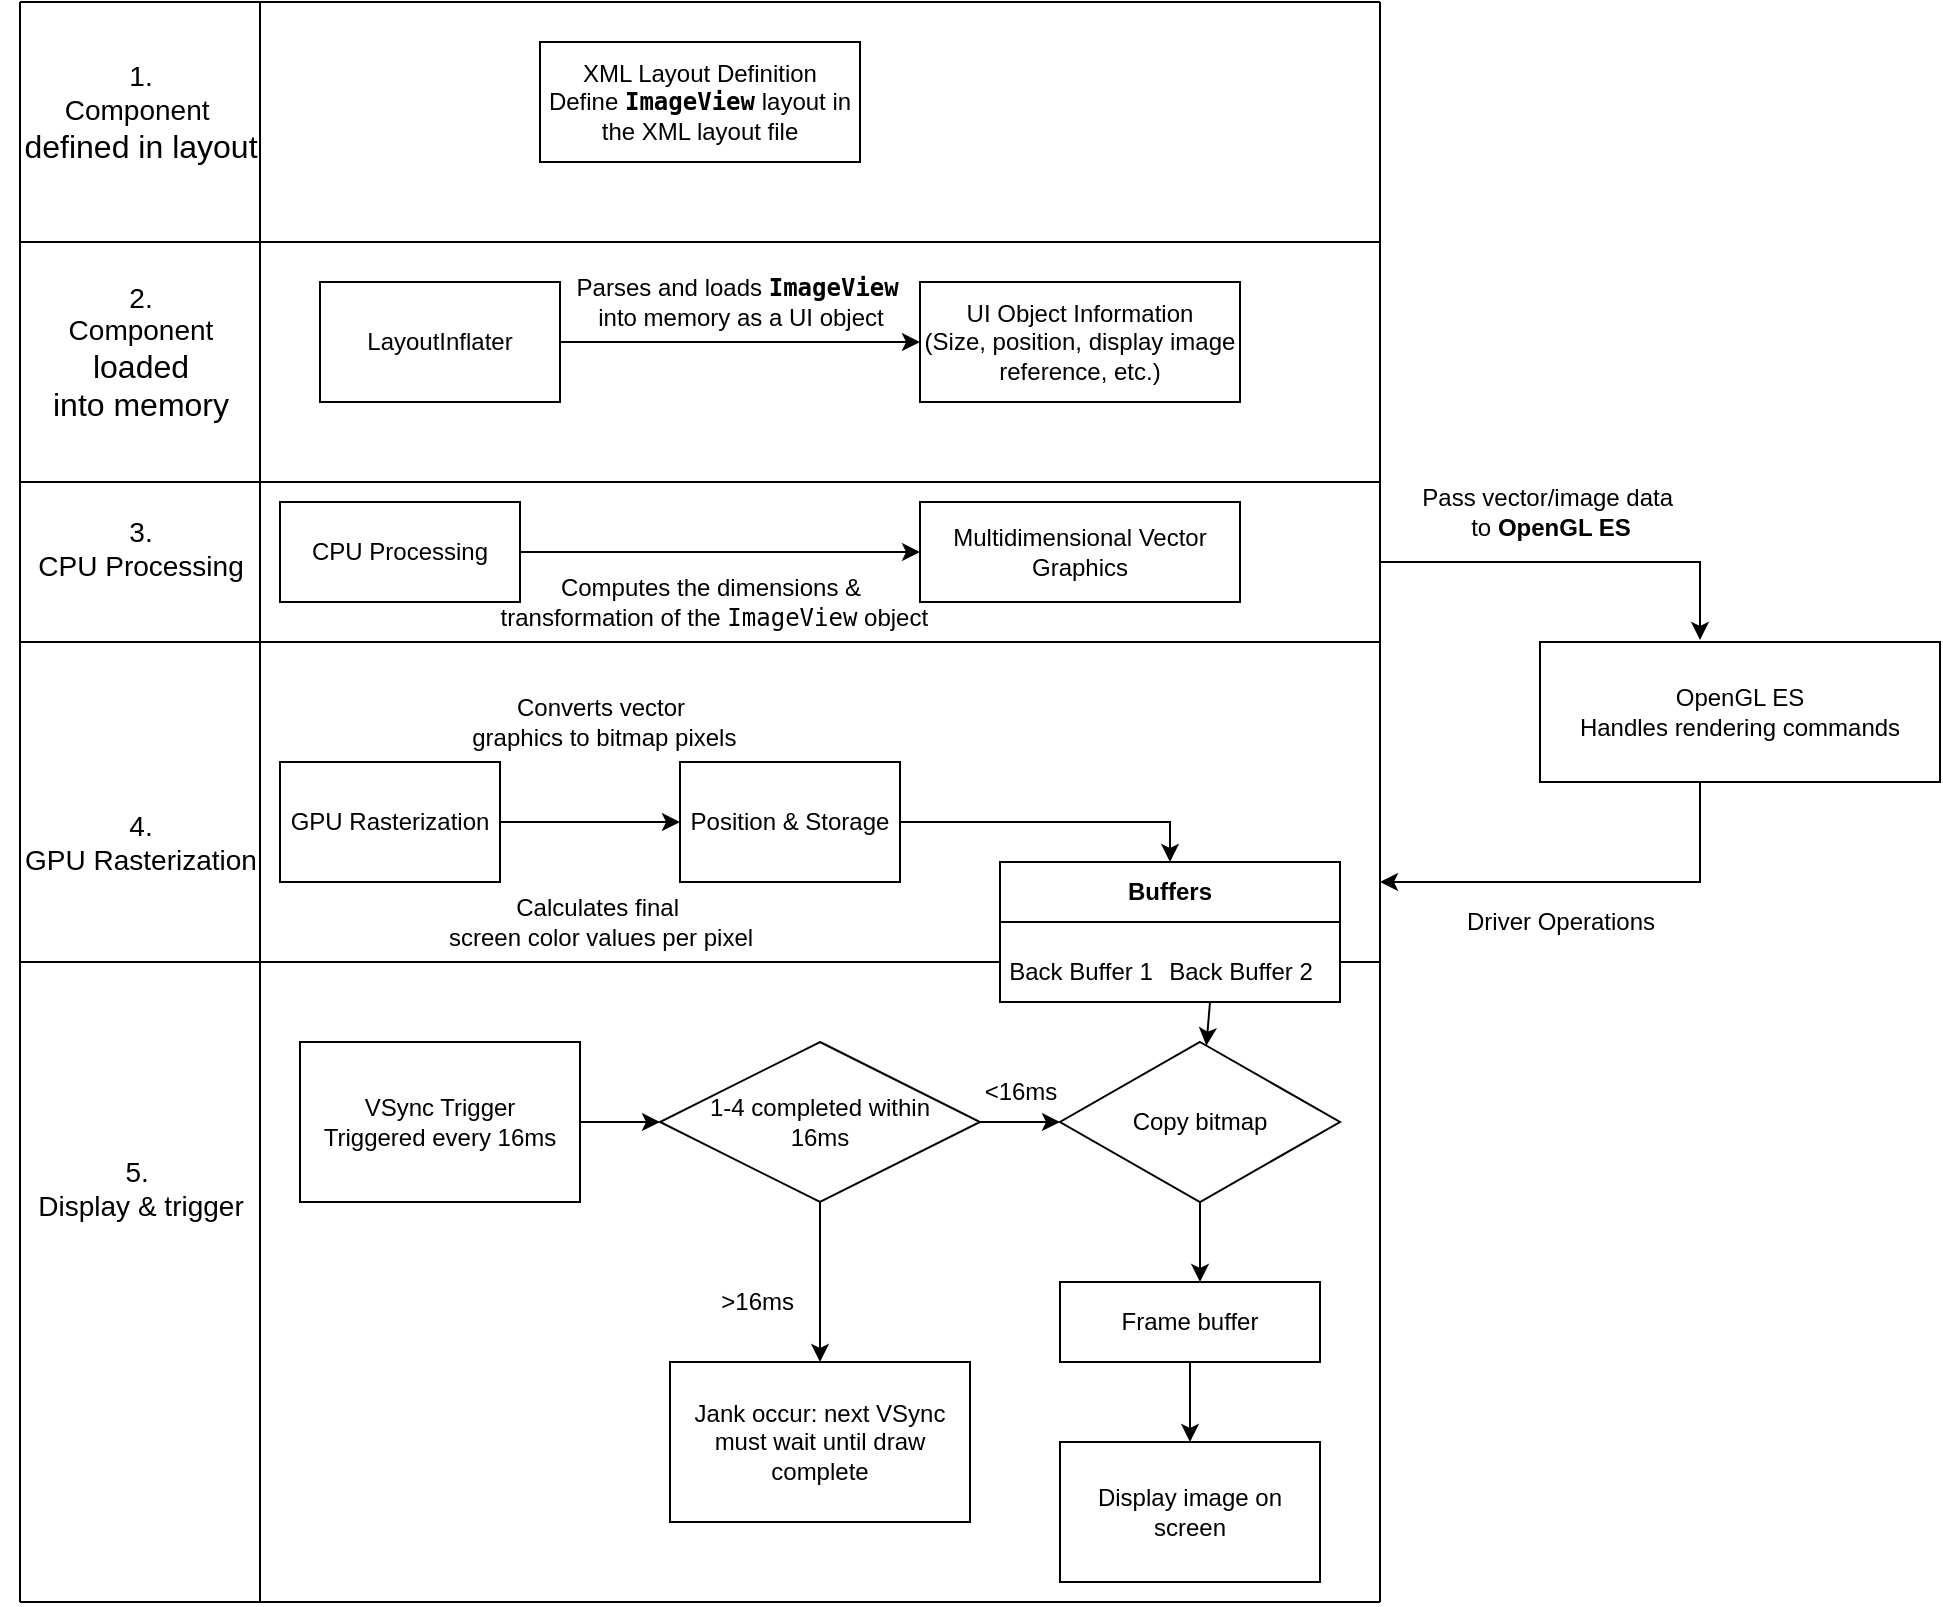 <mxfile version="28.0.7">
  <diagram name="Page-1" id="8dRpa8fh3zOO52OvsyGu">
    <mxGraphModel dx="2062" dy="723" grid="1" gridSize="10" guides="1" tooltips="1" connect="1" arrows="1" fold="1" page="1" pageScale="1" pageWidth="1100" pageHeight="850" math="0" shadow="0">
      <root>
        <mxCell id="0" />
        <mxCell id="1" parent="0" />
        <mxCell id="j34Nappy7KFsLkG89N9S-2" value="" style="endArrow=none;html=1;rounded=0;" edge="1" parent="1">
          <mxGeometry width="50" height="50" relative="1" as="geometry">
            <mxPoint x="120" y="40" as="sourcePoint" />
            <mxPoint x="800" y="40" as="targetPoint" />
          </mxGeometry>
        </mxCell>
        <mxCell id="j34Nappy7KFsLkG89N9S-3" value="" style="endArrow=none;html=1;rounded=0;" edge="1" parent="1">
          <mxGeometry width="50" height="50" relative="1" as="geometry">
            <mxPoint x="120" y="160" as="sourcePoint" />
            <mxPoint x="800" y="160" as="targetPoint" />
          </mxGeometry>
        </mxCell>
        <mxCell id="j34Nappy7KFsLkG89N9S-4" value="" style="endArrow=none;html=1;rounded=0;" edge="1" parent="1">
          <mxGeometry width="50" height="50" relative="1" as="geometry">
            <mxPoint x="120" y="360" as="sourcePoint" />
            <mxPoint x="800" y="360" as="targetPoint" />
          </mxGeometry>
        </mxCell>
        <mxCell id="j34Nappy7KFsLkG89N9S-5" value="" style="endArrow=none;html=1;rounded=0;" edge="1" parent="1">
          <mxGeometry width="50" height="50" relative="1" as="geometry">
            <mxPoint x="120" y="280" as="sourcePoint" />
            <mxPoint x="800" y="280" as="targetPoint" />
          </mxGeometry>
        </mxCell>
        <mxCell id="j34Nappy7KFsLkG89N9S-7" value="" style="endArrow=none;html=1;rounded=0;" edge="1" parent="1">
          <mxGeometry width="50" height="50" relative="1" as="geometry">
            <mxPoint x="120" y="520" as="sourcePoint" />
            <mxPoint x="610" y="520" as="targetPoint" />
          </mxGeometry>
        </mxCell>
        <mxCell id="j34Nappy7KFsLkG89N9S-10" value="" style="endArrow=none;html=1;rounded=0;" edge="1" parent="1">
          <mxGeometry width="50" height="50" relative="1" as="geometry">
            <mxPoint x="120" y="840" as="sourcePoint" />
            <mxPoint x="120" y="40" as="targetPoint" />
          </mxGeometry>
        </mxCell>
        <mxCell id="j34Nappy7KFsLkG89N9S-11" value="" style="endArrow=none;html=1;rounded=0;" edge="1" parent="1">
          <mxGeometry width="50" height="50" relative="1" as="geometry">
            <mxPoint x="240" y="840" as="sourcePoint" />
            <mxPoint x="240" y="40" as="targetPoint" />
          </mxGeometry>
        </mxCell>
        <mxCell id="j34Nappy7KFsLkG89N9S-12" value="" style="endArrow=none;html=1;rounded=0;" edge="1" parent="1">
          <mxGeometry width="50" height="50" relative="1" as="geometry">
            <mxPoint x="800" y="840" as="sourcePoint" />
            <mxPoint x="800" y="40" as="targetPoint" />
            <Array as="points">
              <mxPoint x="800" y="370" />
            </Array>
          </mxGeometry>
        </mxCell>
        <mxCell id="j34Nappy7KFsLkG89N9S-13" value="" style="endArrow=none;html=1;rounded=0;" edge="1" parent="1">
          <mxGeometry width="50" height="50" relative="1" as="geometry">
            <mxPoint x="120" y="840" as="sourcePoint" />
            <mxPoint x="800" y="840" as="targetPoint" />
          </mxGeometry>
        </mxCell>
        <mxCell id="j34Nappy7KFsLkG89N9S-24" style="edgeStyle=orthogonalEdgeStyle;rounded=0;orthogonalLoop=1;jettySize=auto;html=1;exitX=0.4;exitY=1;exitDx=0;exitDy=0;exitPerimeter=0;" edge="1" parent="1" source="j34Nappy7KFsLkG89N9S-21">
          <mxGeometry relative="1" as="geometry">
            <mxPoint x="800" y="480" as="targetPoint" />
            <mxPoint x="960" y="440" as="sourcePoint" />
            <Array as="points">
              <mxPoint x="960" y="480" />
            </Array>
          </mxGeometry>
        </mxCell>
        <mxCell id="j34Nappy7KFsLkG89N9S-21" value="OpenGL ES&lt;div&gt;Handles rendering commands&lt;/div&gt;" style="rounded=0;whiteSpace=wrap;html=1;" vertex="1" parent="1">
          <mxGeometry x="880" y="360" width="200" height="70" as="geometry" />
        </mxCell>
        <mxCell id="j34Nappy7KFsLkG89N9S-26" value="" style="endArrow=classic;html=1;rounded=0;" edge="1" parent="1">
          <mxGeometry width="50" height="50" relative="1" as="geometry">
            <mxPoint x="800" y="320" as="sourcePoint" />
            <mxPoint x="960" y="359" as="targetPoint" />
            <Array as="points">
              <mxPoint x="960" y="320" />
              <mxPoint x="960" y="340" />
            </Array>
          </mxGeometry>
        </mxCell>
        <mxCell id="j34Nappy7KFsLkG89N9S-35" value="" style="edgeStyle=orthogonalEdgeStyle;rounded=0;orthogonalLoop=1;jettySize=auto;html=1;" edge="1" parent="1" source="j34Nappy7KFsLkG89N9S-27" target="j34Nappy7KFsLkG89N9S-28">
          <mxGeometry relative="1" as="geometry" />
        </mxCell>
        <mxCell id="j34Nappy7KFsLkG89N9S-27" value="VSync Trigger&lt;div&gt;Triggered every 16ms&lt;/div&gt;" style="rounded=0;whiteSpace=wrap;html=1;" vertex="1" parent="1">
          <mxGeometry x="260" y="560" width="140" height="80" as="geometry" />
        </mxCell>
        <mxCell id="j34Nappy7KFsLkG89N9S-36" style="edgeStyle=orthogonalEdgeStyle;rounded=0;orthogonalLoop=1;jettySize=auto;html=1;entryX=0;entryY=0.5;entryDx=0;entryDy=0;" edge="1" parent="1" source="j34Nappy7KFsLkG89N9S-28" target="j34Nappy7KFsLkG89N9S-30">
          <mxGeometry relative="1" as="geometry" />
        </mxCell>
        <mxCell id="j34Nappy7KFsLkG89N9S-39" style="edgeStyle=orthogonalEdgeStyle;rounded=0;orthogonalLoop=1;jettySize=auto;html=1;entryX=0.5;entryY=0;entryDx=0;entryDy=0;" edge="1" parent="1" source="j34Nappy7KFsLkG89N9S-28" target="j34Nappy7KFsLkG89N9S-29">
          <mxGeometry relative="1" as="geometry" />
        </mxCell>
        <mxCell id="j34Nappy7KFsLkG89N9S-28" value="1-4 completed within&lt;div&gt;16ms&lt;/div&gt;" style="rhombus;whiteSpace=wrap;html=1;" vertex="1" parent="1">
          <mxGeometry x="440" y="560" width="160" height="80" as="geometry" />
        </mxCell>
        <mxCell id="j34Nappy7KFsLkG89N9S-29" value="Jank occur: next VSync must wait until draw complete" style="rounded=0;whiteSpace=wrap;html=1;" vertex="1" parent="1">
          <mxGeometry x="445" y="720" width="150" height="80" as="geometry" />
        </mxCell>
        <mxCell id="j34Nappy7KFsLkG89N9S-37" value="" style="edgeStyle=orthogonalEdgeStyle;rounded=0;orthogonalLoop=1;jettySize=auto;html=1;exitX=0.5;exitY=1;exitDx=0;exitDy=0;" edge="1" parent="1" source="j34Nappy7KFsLkG89N9S-30" target="j34Nappy7KFsLkG89N9S-31">
          <mxGeometry relative="1" as="geometry">
            <Array as="points">
              <mxPoint x="710" y="660" />
              <mxPoint x="710" y="660" />
            </Array>
          </mxGeometry>
        </mxCell>
        <mxCell id="j34Nappy7KFsLkG89N9S-30" value="Copy bitmap" style="rhombus;whiteSpace=wrap;html=1;" vertex="1" parent="1">
          <mxGeometry x="640" y="560" width="140" height="80" as="geometry" />
        </mxCell>
        <mxCell id="j34Nappy7KFsLkG89N9S-38" value="" style="edgeStyle=orthogonalEdgeStyle;rounded=0;orthogonalLoop=1;jettySize=auto;html=1;" edge="1" parent="1" source="j34Nappy7KFsLkG89N9S-31" target="j34Nappy7KFsLkG89N9S-32">
          <mxGeometry relative="1" as="geometry" />
        </mxCell>
        <mxCell id="j34Nappy7KFsLkG89N9S-31" value="Frame buffer" style="rounded=0;whiteSpace=wrap;html=1;" vertex="1" parent="1">
          <mxGeometry x="640" y="680" width="130" height="40" as="geometry" />
        </mxCell>
        <mxCell id="j34Nappy7KFsLkG89N9S-32" value="Display image on screen" style="rounded=0;whiteSpace=wrap;html=1;" vertex="1" parent="1">
          <mxGeometry x="640" y="760" width="130" height="70" as="geometry" />
        </mxCell>
        <mxCell id="j34Nappy7KFsLkG89N9S-40" value="&lt;font style=&quot;font-size: 14px;&quot;&gt;5.&amp;nbsp;&lt;/font&gt;&lt;div&gt;&lt;font style=&quot;font-size: 14px;&quot;&gt;Display &amp;amp; trigger&lt;/font&gt;&lt;/div&gt;" style="text;html=1;align=center;verticalAlign=middle;resizable=0;points=[];autosize=1;strokeColor=none;fillColor=none;" vertex="1" parent="1">
          <mxGeometry x="115" y="608" width="130" height="50" as="geometry" />
        </mxCell>
        <mxCell id="j34Nappy7KFsLkG89N9S-41" value="&amp;lt;16ms" style="text;html=1;align=center;verticalAlign=middle;resizable=0;points=[];autosize=1;strokeColor=none;fillColor=none;" vertex="1" parent="1">
          <mxGeometry x="590" y="570" width="60" height="30" as="geometry" />
        </mxCell>
        <mxCell id="j34Nappy7KFsLkG89N9S-43" value="&amp;gt;16ms&lt;span style=&quot;background-color: transparent; color: light-dark(rgb(0, 0, 0), rgb(255, 255, 255));&quot;&gt;&amp;nbsp;&lt;/span&gt;" style="text;html=1;align=center;verticalAlign=middle;resizable=0;points=[];autosize=1;strokeColor=none;fillColor=none;" vertex="1" parent="1">
          <mxGeometry x="460" y="675" width="60" height="30" as="geometry" />
        </mxCell>
        <mxCell id="j34Nappy7KFsLkG89N9S-45" value="&lt;font style=&quot;font-size: 14px;&quot;&gt;4.&lt;/font&gt;&lt;div&gt;&lt;font style=&quot;font-size: 14px;&quot;&gt;GPU Rasterization&lt;/font&gt;&lt;/div&gt;" style="text;html=1;align=center;verticalAlign=middle;resizable=0;points=[];autosize=1;strokeColor=none;fillColor=none;" vertex="1" parent="1">
          <mxGeometry x="110" y="435" width="140" height="50" as="geometry" />
        </mxCell>
        <mxCell id="j34Nappy7KFsLkG89N9S-56" style="edgeStyle=orthogonalEdgeStyle;rounded=0;orthogonalLoop=1;jettySize=auto;html=1;exitX=1;exitY=0.5;exitDx=0;exitDy=0;entryX=0;entryY=0.5;entryDx=0;entryDy=0;" edge="1" parent="1" source="j34Nappy7KFsLkG89N9S-46" target="j34Nappy7KFsLkG89N9S-47">
          <mxGeometry relative="1" as="geometry" />
        </mxCell>
        <mxCell id="j34Nappy7KFsLkG89N9S-46" value="GPU Rasterization" style="rounded=0;whiteSpace=wrap;html=1;" vertex="1" parent="1">
          <mxGeometry x="250" y="420" width="110" height="60" as="geometry" />
        </mxCell>
        <mxCell id="j34Nappy7KFsLkG89N9S-59" style="edgeStyle=orthogonalEdgeStyle;rounded=0;orthogonalLoop=1;jettySize=auto;html=1;exitX=1;exitY=0.5;exitDx=0;exitDy=0;entryX=0.5;entryY=0;entryDx=0;entryDy=0;" edge="1" parent="1" source="j34Nappy7KFsLkG89N9S-47" target="j34Nappy7KFsLkG89N9S-48">
          <mxGeometry relative="1" as="geometry">
            <mxPoint x="700" y="459.588" as="targetPoint" />
          </mxGeometry>
        </mxCell>
        <mxCell id="j34Nappy7KFsLkG89N9S-47" value="Position &amp;amp; Storage" style="rounded=0;whiteSpace=wrap;html=1;" vertex="1" parent="1">
          <mxGeometry x="450" y="420" width="110" height="60" as="geometry" />
        </mxCell>
        <mxCell id="j34Nappy7KFsLkG89N9S-52" style="edgeStyle=orthogonalEdgeStyle;rounded=0;orthogonalLoop=1;jettySize=auto;html=1;exitX=0.5;exitY=1;exitDx=0;exitDy=0;" edge="1" parent="1" source="j34Nappy7KFsLkG89N9S-48" target="j34Nappy7KFsLkG89N9S-48">
          <mxGeometry relative="1" as="geometry">
            <mxPoint x="705.176" y="520" as="targetPoint" />
          </mxGeometry>
        </mxCell>
        <mxCell id="j34Nappy7KFsLkG89N9S-48" value="Buffers" style="swimlane;whiteSpace=wrap;html=1;startSize=30;" vertex="1" parent="1">
          <mxGeometry x="610" y="470" width="170" height="70" as="geometry" />
        </mxCell>
        <mxCell id="j34Nappy7KFsLkG89N9S-54" value="Back Buffer 1" style="text;html=1;align=center;verticalAlign=middle;resizable=0;points=[];autosize=1;strokeColor=none;fillColor=none;" vertex="1" parent="j34Nappy7KFsLkG89N9S-48">
          <mxGeometry x="-10" y="40" width="100" height="30" as="geometry" />
        </mxCell>
        <mxCell id="j34Nappy7KFsLkG89N9S-55" value="Back Buffer 2" style="text;html=1;align=center;verticalAlign=middle;resizable=0;points=[];autosize=1;strokeColor=none;fillColor=none;" vertex="1" parent="j34Nappy7KFsLkG89N9S-48">
          <mxGeometry x="70" y="40" width="100" height="30" as="geometry" />
        </mxCell>
        <mxCell id="j34Nappy7KFsLkG89N9S-49" value="" style="endArrow=none;html=1;rounded=0;" edge="1" parent="1">
          <mxGeometry width="50" height="50" relative="1" as="geometry">
            <mxPoint x="780" y="520" as="sourcePoint" />
            <mxPoint x="800" y="520" as="targetPoint" />
          </mxGeometry>
        </mxCell>
        <mxCell id="j34Nappy7KFsLkG89N9S-57" value="Converts vector&lt;div&gt;&amp;nbsp;graphics to bitmap pixels&lt;/div&gt;" style="text;html=1;align=center;verticalAlign=middle;resizable=0;points=[];autosize=1;strokeColor=none;fillColor=none;" vertex="1" parent="1">
          <mxGeometry x="330" y="380" width="160" height="40" as="geometry" />
        </mxCell>
        <mxCell id="j34Nappy7KFsLkG89N9S-58" value="Calculates final&amp;nbsp;&lt;div&gt;screen color values per pixel&lt;/div&gt;" style="text;html=1;align=center;verticalAlign=middle;resizable=0;points=[];autosize=1;strokeColor=none;fillColor=none;" vertex="1" parent="1">
          <mxGeometry x="320" y="480" width="180" height="40" as="geometry" />
        </mxCell>
        <mxCell id="j34Nappy7KFsLkG89N9S-60" value="" style="endArrow=classic;html=1;rounded=0;" edge="1" parent="1" target="j34Nappy7KFsLkG89N9S-30">
          <mxGeometry width="50" height="50" relative="1" as="geometry">
            <mxPoint x="715" y="540" as="sourcePoint" />
            <mxPoint x="755" y="490" as="targetPoint" />
          </mxGeometry>
        </mxCell>
        <mxCell id="j34Nappy7KFsLkG89N9S-61" value="&lt;div&gt;&lt;font style=&quot;font-size: 14px;&quot;&gt;3.&lt;/font&gt;&lt;/div&gt;&lt;font style=&quot;font-size: 14px;&quot;&gt;CPU Processing&lt;/font&gt;" style="text;html=1;align=center;verticalAlign=middle;resizable=0;points=[];autosize=1;strokeColor=none;fillColor=none;" vertex="1" parent="1">
          <mxGeometry x="115" y="288" width="130" height="50" as="geometry" />
        </mxCell>
        <mxCell id="j34Nappy7KFsLkG89N9S-64" style="edgeStyle=orthogonalEdgeStyle;rounded=0;orthogonalLoop=1;jettySize=auto;html=1;exitX=1;exitY=0.5;exitDx=0;exitDy=0;entryX=0;entryY=0.5;entryDx=0;entryDy=0;" edge="1" parent="1" source="j34Nappy7KFsLkG89N9S-62" target="j34Nappy7KFsLkG89N9S-63">
          <mxGeometry relative="1" as="geometry" />
        </mxCell>
        <mxCell id="j34Nappy7KFsLkG89N9S-62" value="CPU Processing" style="rounded=0;whiteSpace=wrap;html=1;" vertex="1" parent="1">
          <mxGeometry x="250" y="290" width="120" height="50" as="geometry" />
        </mxCell>
        <mxCell id="j34Nappy7KFsLkG89N9S-63" value="Multidimensional Vector Graphics" style="rounded=0;whiteSpace=wrap;html=1;" vertex="1" parent="1">
          <mxGeometry x="570" y="290" width="160" height="50" as="geometry" />
        </mxCell>
        <mxCell id="j34Nappy7KFsLkG89N9S-65" value="Computes the dimensions &amp;amp;&lt;div&gt;&amp;nbsp;transformation of the &lt;code data-end=&quot;614&quot; data-start=&quot;603&quot;&gt;ImageView&lt;/code&gt; object&lt;/div&gt;" style="text;html=1;align=center;verticalAlign=middle;resizable=0;points=[];autosize=1;strokeColor=none;fillColor=none;" vertex="1" parent="1">
          <mxGeometry x="350" y="320" width="230" height="40" as="geometry" />
        </mxCell>
        <mxCell id="j34Nappy7KFsLkG89N9S-66" value="Pass vector/image data&amp;nbsp;&lt;div&gt;to &lt;strong data-end=&quot;784&quot; data-start=&quot;755&quot;&gt;OpenGL ES&lt;/strong&gt;&lt;/div&gt;" style="text;html=1;align=center;verticalAlign=middle;resizable=0;points=[];autosize=1;strokeColor=none;fillColor=none;" vertex="1" parent="1">
          <mxGeometry x="810" y="275" width="150" height="40" as="geometry" />
        </mxCell>
        <mxCell id="j34Nappy7KFsLkG89N9S-67" value="Driver Operations" style="text;html=1;align=center;verticalAlign=middle;resizable=0;points=[];autosize=1;strokeColor=none;fillColor=none;" vertex="1" parent="1">
          <mxGeometry x="830" y="485" width="120" height="30" as="geometry" />
        </mxCell>
        <mxCell id="j34Nappy7KFsLkG89N9S-68" value="&lt;div&gt;&lt;font style=&quot;font-size: 14px;&quot;&gt;2.&lt;/font&gt;&lt;/div&gt;&lt;font style=&quot;font-size: 14px;&quot;&gt;Component&lt;/font&gt;&lt;div&gt;&lt;font size=&quot;3&quot;&gt;&amp;nbsp;loaded&amp;nbsp;&lt;/font&gt;&lt;/div&gt;&lt;div&gt;&lt;font size=&quot;3&quot;&gt;into memory&lt;/font&gt;&lt;/div&gt;" style="text;html=1;align=center;verticalAlign=middle;resizable=0;points=[];autosize=1;strokeColor=none;fillColor=none;" vertex="1" parent="1">
          <mxGeometry x="125" y="170" width="110" height="90" as="geometry" />
        </mxCell>
        <mxCell id="j34Nappy7KFsLkG89N9S-71" style="edgeStyle=orthogonalEdgeStyle;rounded=0;orthogonalLoop=1;jettySize=auto;html=1;exitX=1;exitY=0.5;exitDx=0;exitDy=0;entryX=0;entryY=0.5;entryDx=0;entryDy=0;" edge="1" parent="1" source="j34Nappy7KFsLkG89N9S-69" target="j34Nappy7KFsLkG89N9S-70">
          <mxGeometry relative="1" as="geometry" />
        </mxCell>
        <mxCell id="j34Nappy7KFsLkG89N9S-69" value="LayoutInflater" style="rounded=0;whiteSpace=wrap;html=1;" vertex="1" parent="1">
          <mxGeometry x="270" y="180" width="120" height="60" as="geometry" />
        </mxCell>
        <mxCell id="j34Nappy7KFsLkG89N9S-70" value="UI Object Information&lt;div&gt;(Size, position, display image reference, etc.)&lt;/div&gt;" style="rounded=0;whiteSpace=wrap;html=1;" vertex="1" parent="1">
          <mxGeometry x="570" y="180" width="160" height="60" as="geometry" />
        </mxCell>
        <mxCell id="j34Nappy7KFsLkG89N9S-72" value="Parses and loads &lt;code data-end=&quot;378&quot; data-start=&quot;367&quot;&gt;&lt;b&gt;ImageView&lt;/b&gt;&lt;/code&gt;&amp;nbsp;&lt;div&gt;into memory as a UI object&lt;/div&gt;" style="text;html=1;align=center;verticalAlign=middle;resizable=0;points=[];autosize=1;strokeColor=none;fillColor=none;" vertex="1" parent="1">
          <mxGeometry x="390" y="170" width="180" height="40" as="geometry" />
        </mxCell>
        <mxCell id="j34Nappy7KFsLkG89N9S-74" value="&lt;div&gt;&lt;font style=&quot;font-size: 14px;&quot;&gt;1.&lt;/font&gt;&lt;/div&gt;&lt;font style=&quot;font-size: 14px;&quot;&gt;Component&amp;nbsp;&lt;/font&gt;&lt;div&gt;&lt;font size=&quot;3&quot;&gt;defined in layout&lt;/font&gt;&lt;/div&gt;" style="text;html=1;align=center;verticalAlign=middle;resizable=0;points=[];autosize=1;strokeColor=none;fillColor=none;" vertex="1" parent="1">
          <mxGeometry x="110" y="60" width="140" height="70" as="geometry" />
        </mxCell>
        <mxCell id="j34Nappy7KFsLkG89N9S-75" value="XML Layout Definition&lt;div&gt;Define &lt;code data-end=&quot;245&quot; data-start=&quot;234&quot;&gt;&lt;b&gt;ImageView&lt;/b&gt;&lt;/code&gt; layout in the XML layout file&lt;/div&gt;" style="rounded=0;whiteSpace=wrap;html=1;" vertex="1" parent="1">
          <mxGeometry x="380" y="60" width="160" height="60" as="geometry" />
        </mxCell>
      </root>
    </mxGraphModel>
  </diagram>
</mxfile>
